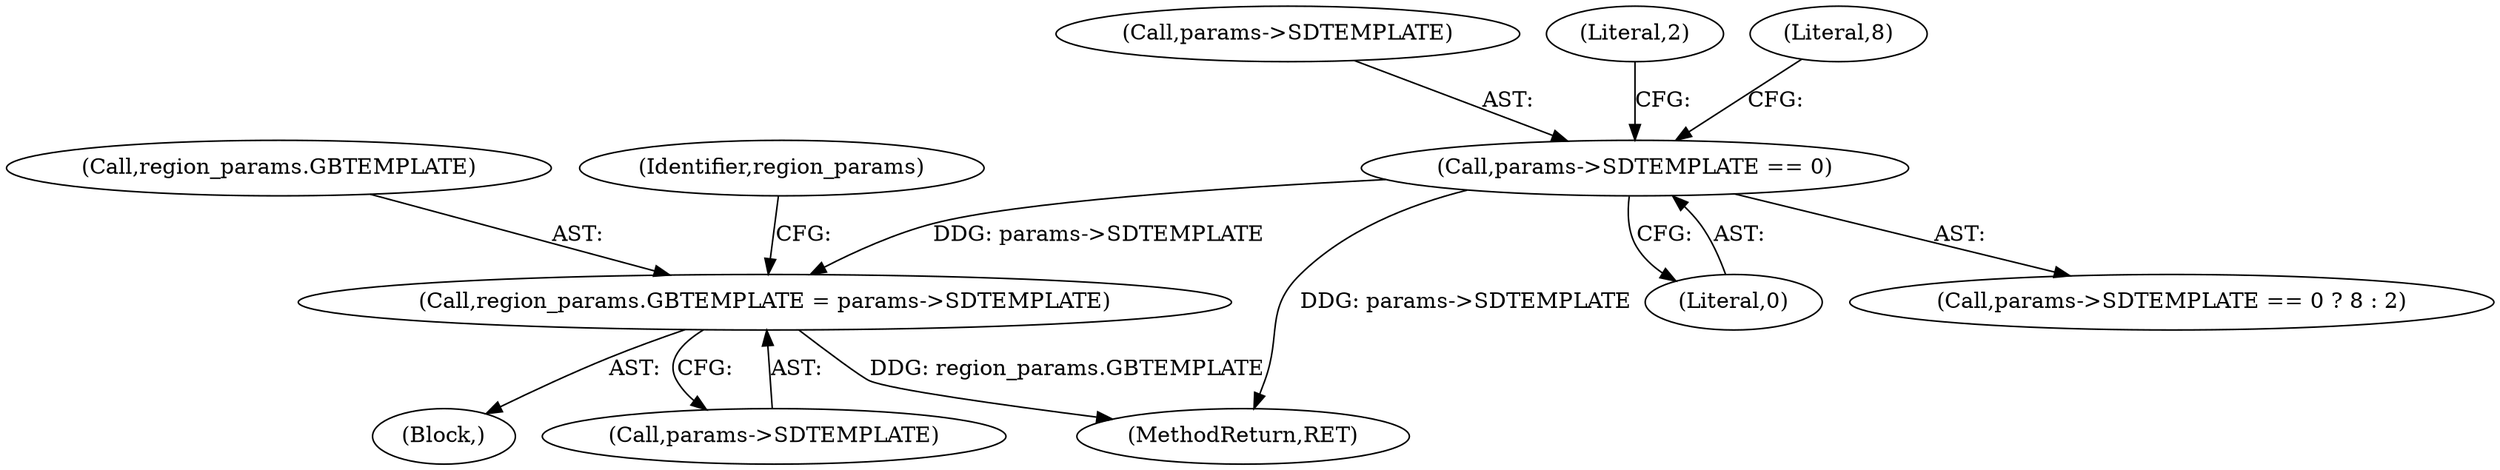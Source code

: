 digraph "0_ghostscript_e698d5c11d27212aa1098bc5b1673a3378563092_12@pointer" {
"1000765" [label="(Call,params->SDTEMPLATE == 0)"];
"1000745" [label="(Call,region_params.GBTEMPLATE = params->SDTEMPLATE)"];
"1000766" [label="(Call,params->SDTEMPLATE)"];
"1000765" [label="(Call,params->SDTEMPLATE == 0)"];
"1000764" [label="(Call,params->SDTEMPLATE == 0 ? 8 : 2)"];
"1000771" [label="(Literal,2)"];
"1002287" [label="(MethodReturn,RET)"];
"1000745" [label="(Call,region_params.GBTEMPLATE = params->SDTEMPLATE)"];
"1000736" [label="(Block,)"];
"1000769" [label="(Literal,0)"];
"1000749" [label="(Call,params->SDTEMPLATE)"];
"1000746" [label="(Call,region_params.GBTEMPLATE)"];
"1000770" [label="(Literal,8)"];
"1000754" [label="(Identifier,region_params)"];
"1000765" -> "1000764"  [label="AST: "];
"1000765" -> "1000769"  [label="CFG: "];
"1000766" -> "1000765"  [label="AST: "];
"1000769" -> "1000765"  [label="AST: "];
"1000770" -> "1000765"  [label="CFG: "];
"1000771" -> "1000765"  [label="CFG: "];
"1000765" -> "1002287"  [label="DDG: params->SDTEMPLATE"];
"1000765" -> "1000745"  [label="DDG: params->SDTEMPLATE"];
"1000745" -> "1000736"  [label="AST: "];
"1000745" -> "1000749"  [label="CFG: "];
"1000746" -> "1000745"  [label="AST: "];
"1000749" -> "1000745"  [label="AST: "];
"1000754" -> "1000745"  [label="CFG: "];
"1000745" -> "1002287"  [label="DDG: region_params.GBTEMPLATE"];
}
